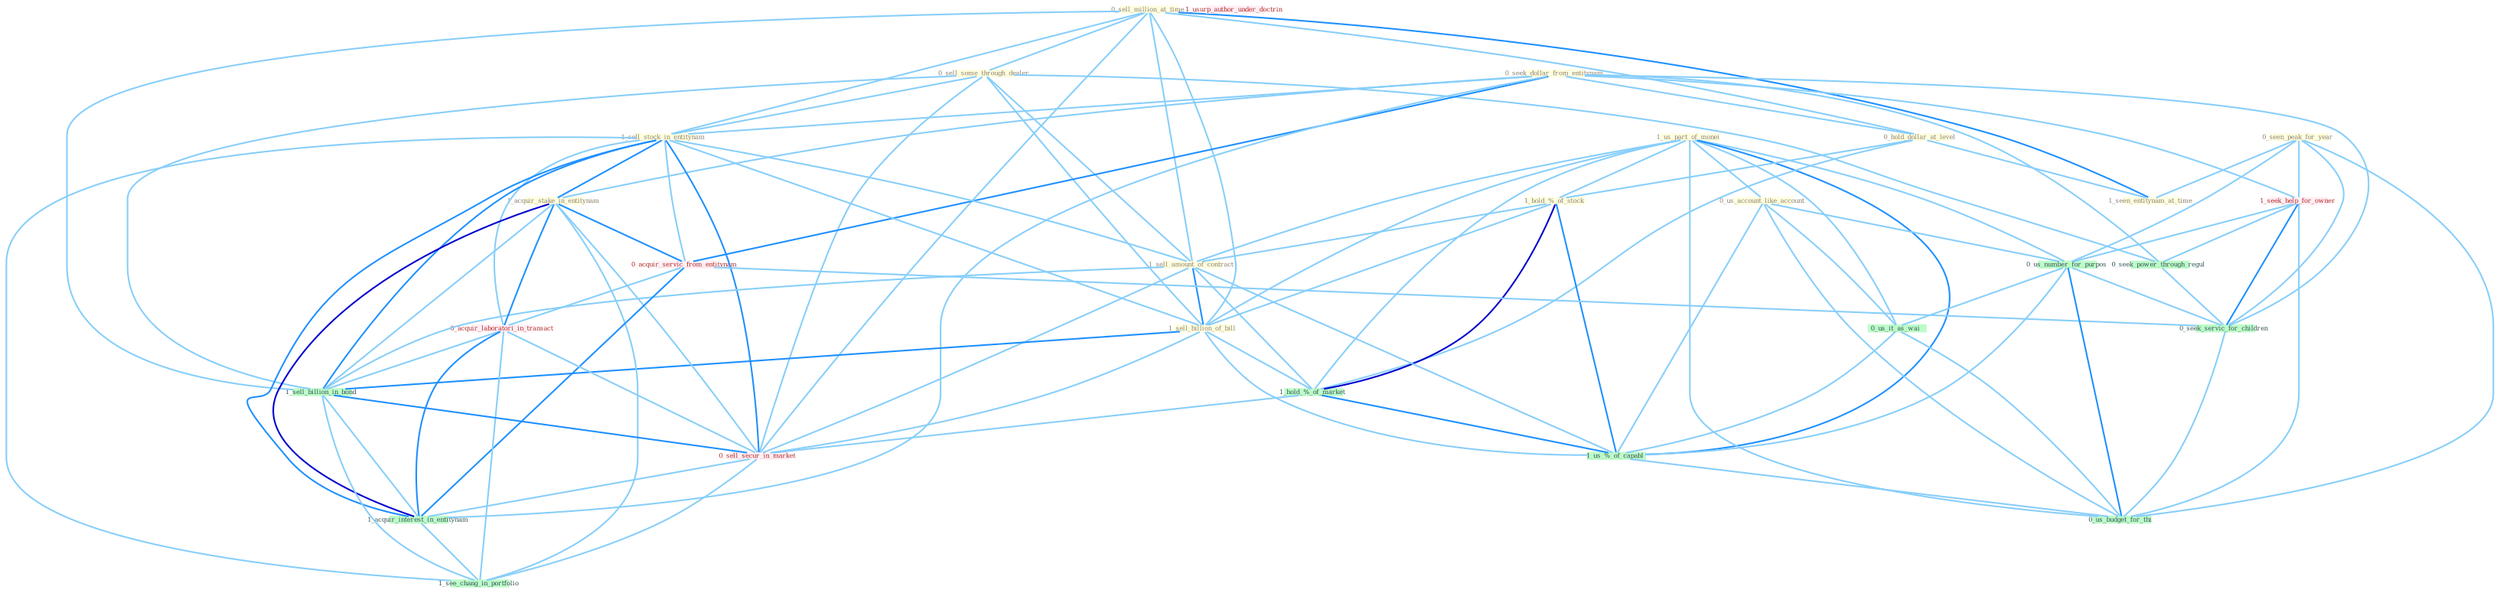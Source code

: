Graph G{ 
    node
    [shape=polygon,style=filled,width=.5,height=.06,color="#BDFCC9",fixedsize=true,fontsize=4,
    fontcolor="#2f4f4f"];
    {node
    [color="#ffffe0", fontcolor="#8b7d6b"] "0_sell_million_at_time " "0_sell_some_through_dealer " "1_us_part_of_monei " "0_seek_dollar_from_entitynam " "1_sell_stock_in_entitynam " "0_hold_dollar_at_level " "0_seen_peak_for_year " "1_hold_%_of_stock " "1_sell_amount_of_contract " "1_sell_billion_of_bill " "1_seen_entitynam_at_time " "0_us_account_like_account " "1_acquir_stake_in_entitynam "}
{node [color="#fff0f5", fontcolor="#b22222"] "1_seek_help_for_owner " "0_acquir_servic_from_entitynam " "0_acquir_laboratori_in_transact " "1_usurp_author_under_doctrin " "0_sell_secur_in_market "}
edge [color="#B0E2FF"];

	"0_sell_million_at_time " -- "0_sell_some_through_dealer " [w="1", color="#87cefa" ];
	"0_sell_million_at_time " -- "1_sell_stock_in_entitynam " [w="1", color="#87cefa" ];
	"0_sell_million_at_time " -- "0_hold_dollar_at_level " [w="1", color="#87cefa" ];
	"0_sell_million_at_time " -- "1_sell_amount_of_contract " [w="1", color="#87cefa" ];
	"0_sell_million_at_time " -- "1_sell_billion_of_bill " [w="1", color="#87cefa" ];
	"0_sell_million_at_time " -- "1_seen_entitynam_at_time " [w="2", color="#1e90ff" , len=0.8];
	"0_sell_million_at_time " -- "1_sell_billion_in_bond " [w="1", color="#87cefa" ];
	"0_sell_million_at_time " -- "0_sell_secur_in_market " [w="1", color="#87cefa" ];
	"0_sell_some_through_dealer " -- "1_sell_stock_in_entitynam " [w="1", color="#87cefa" ];
	"0_sell_some_through_dealer " -- "1_sell_amount_of_contract " [w="1", color="#87cefa" ];
	"0_sell_some_through_dealer " -- "1_sell_billion_of_bill " [w="1", color="#87cefa" ];
	"0_sell_some_through_dealer " -- "0_seek_power_through_regul " [w="1", color="#87cefa" ];
	"0_sell_some_through_dealer " -- "1_sell_billion_in_bond " [w="1", color="#87cefa" ];
	"0_sell_some_through_dealer " -- "0_sell_secur_in_market " [w="1", color="#87cefa" ];
	"1_us_part_of_monei " -- "1_hold_%_of_stock " [w="1", color="#87cefa" ];
	"1_us_part_of_monei " -- "1_sell_amount_of_contract " [w="1", color="#87cefa" ];
	"1_us_part_of_monei " -- "1_sell_billion_of_bill " [w="1", color="#87cefa" ];
	"1_us_part_of_monei " -- "0_us_account_like_account " [w="1", color="#87cefa" ];
	"1_us_part_of_monei " -- "1_hold_%_of_market " [w="1", color="#87cefa" ];
	"1_us_part_of_monei " -- "0_us_number_for_purpos " [w="1", color="#87cefa" ];
	"1_us_part_of_monei " -- "0_us_it_as_wai " [w="1", color="#87cefa" ];
	"1_us_part_of_monei " -- "1_us_%_of_capabl " [w="2", color="#1e90ff" , len=0.8];
	"1_us_part_of_monei " -- "0_us_budget_for_thi " [w="1", color="#87cefa" ];
	"0_seek_dollar_from_entitynam " -- "1_sell_stock_in_entitynam " [w="1", color="#87cefa" ];
	"0_seek_dollar_from_entitynam " -- "0_hold_dollar_at_level " [w="1", color="#87cefa" ];
	"0_seek_dollar_from_entitynam " -- "1_acquir_stake_in_entitynam " [w="1", color="#87cefa" ];
	"0_seek_dollar_from_entitynam " -- "1_seek_help_for_owner " [w="1", color="#87cefa" ];
	"0_seek_dollar_from_entitynam " -- "0_acquir_servic_from_entitynam " [w="2", color="#1e90ff" , len=0.8];
	"0_seek_dollar_from_entitynam " -- "0_seek_power_through_regul " [w="1", color="#87cefa" ];
	"0_seek_dollar_from_entitynam " -- "1_acquir_interest_in_entitynam " [w="1", color="#87cefa" ];
	"0_seek_dollar_from_entitynam " -- "0_seek_servic_for_children " [w="1", color="#87cefa" ];
	"1_sell_stock_in_entitynam " -- "1_sell_amount_of_contract " [w="1", color="#87cefa" ];
	"1_sell_stock_in_entitynam " -- "1_sell_billion_of_bill " [w="1", color="#87cefa" ];
	"1_sell_stock_in_entitynam " -- "1_acquir_stake_in_entitynam " [w="2", color="#1e90ff" , len=0.8];
	"1_sell_stock_in_entitynam " -- "0_acquir_servic_from_entitynam " [w="1", color="#87cefa" ];
	"1_sell_stock_in_entitynam " -- "0_acquir_laboratori_in_transact " [w="1", color="#87cefa" ];
	"1_sell_stock_in_entitynam " -- "1_sell_billion_in_bond " [w="2", color="#1e90ff" , len=0.8];
	"1_sell_stock_in_entitynam " -- "0_sell_secur_in_market " [w="2", color="#1e90ff" , len=0.8];
	"1_sell_stock_in_entitynam " -- "1_acquir_interest_in_entitynam " [w="2", color="#1e90ff" , len=0.8];
	"1_sell_stock_in_entitynam " -- "1_see_chang_in_portfolio " [w="1", color="#87cefa" ];
	"0_hold_dollar_at_level " -- "1_hold_%_of_stock " [w="1", color="#87cefa" ];
	"0_hold_dollar_at_level " -- "1_seen_entitynam_at_time " [w="1", color="#87cefa" ];
	"0_hold_dollar_at_level " -- "1_hold_%_of_market " [w="1", color="#87cefa" ];
	"0_seen_peak_for_year " -- "1_seen_entitynam_at_time " [w="1", color="#87cefa" ];
	"0_seen_peak_for_year " -- "1_seek_help_for_owner " [w="1", color="#87cefa" ];
	"0_seen_peak_for_year " -- "0_us_number_for_purpos " [w="1", color="#87cefa" ];
	"0_seen_peak_for_year " -- "0_seek_servic_for_children " [w="1", color="#87cefa" ];
	"0_seen_peak_for_year " -- "0_us_budget_for_thi " [w="1", color="#87cefa" ];
	"1_hold_%_of_stock " -- "1_sell_amount_of_contract " [w="1", color="#87cefa" ];
	"1_hold_%_of_stock " -- "1_sell_billion_of_bill " [w="1", color="#87cefa" ];
	"1_hold_%_of_stock " -- "1_hold_%_of_market " [w="3", color="#0000cd" , len=0.6];
	"1_hold_%_of_stock " -- "1_us_%_of_capabl " [w="2", color="#1e90ff" , len=0.8];
	"1_sell_amount_of_contract " -- "1_sell_billion_of_bill " [w="2", color="#1e90ff" , len=0.8];
	"1_sell_amount_of_contract " -- "1_hold_%_of_market " [w="1", color="#87cefa" ];
	"1_sell_amount_of_contract " -- "1_sell_billion_in_bond " [w="1", color="#87cefa" ];
	"1_sell_amount_of_contract " -- "1_us_%_of_capabl " [w="1", color="#87cefa" ];
	"1_sell_amount_of_contract " -- "0_sell_secur_in_market " [w="1", color="#87cefa" ];
	"1_sell_billion_of_bill " -- "1_hold_%_of_market " [w="1", color="#87cefa" ];
	"1_sell_billion_of_bill " -- "1_sell_billion_in_bond " [w="2", color="#1e90ff" , len=0.8];
	"1_sell_billion_of_bill " -- "1_us_%_of_capabl " [w="1", color="#87cefa" ];
	"1_sell_billion_of_bill " -- "0_sell_secur_in_market " [w="1", color="#87cefa" ];
	"0_us_account_like_account " -- "0_us_number_for_purpos " [w="1", color="#87cefa" ];
	"0_us_account_like_account " -- "0_us_it_as_wai " [w="1", color="#87cefa" ];
	"0_us_account_like_account " -- "1_us_%_of_capabl " [w="1", color="#87cefa" ];
	"0_us_account_like_account " -- "0_us_budget_for_thi " [w="1", color="#87cefa" ];
	"1_acquir_stake_in_entitynam " -- "0_acquir_servic_from_entitynam " [w="2", color="#1e90ff" , len=0.8];
	"1_acquir_stake_in_entitynam " -- "0_acquir_laboratori_in_transact " [w="2", color="#1e90ff" , len=0.8];
	"1_acquir_stake_in_entitynam " -- "1_sell_billion_in_bond " [w="1", color="#87cefa" ];
	"1_acquir_stake_in_entitynam " -- "0_sell_secur_in_market " [w="1", color="#87cefa" ];
	"1_acquir_stake_in_entitynam " -- "1_acquir_interest_in_entitynam " [w="3", color="#0000cd" , len=0.6];
	"1_acquir_stake_in_entitynam " -- "1_see_chang_in_portfolio " [w="1", color="#87cefa" ];
	"1_seek_help_for_owner " -- "0_seek_power_through_regul " [w="1", color="#87cefa" ];
	"1_seek_help_for_owner " -- "0_us_number_for_purpos " [w="1", color="#87cefa" ];
	"1_seek_help_for_owner " -- "0_seek_servic_for_children " [w="2", color="#1e90ff" , len=0.8];
	"1_seek_help_for_owner " -- "0_us_budget_for_thi " [w="1", color="#87cefa" ];
	"0_acquir_servic_from_entitynam " -- "0_acquir_laboratori_in_transact " [w="1", color="#87cefa" ];
	"0_acquir_servic_from_entitynam " -- "1_acquir_interest_in_entitynam " [w="2", color="#1e90ff" , len=0.8];
	"0_acquir_servic_from_entitynam " -- "0_seek_servic_for_children " [w="1", color="#87cefa" ];
	"1_hold_%_of_market " -- "1_us_%_of_capabl " [w="2", color="#1e90ff" , len=0.8];
	"1_hold_%_of_market " -- "0_sell_secur_in_market " [w="1", color="#87cefa" ];
	"0_seek_power_through_regul " -- "0_seek_servic_for_children " [w="1", color="#87cefa" ];
	"0_us_number_for_purpos " -- "0_us_it_as_wai " [w="1", color="#87cefa" ];
	"0_us_number_for_purpos " -- "1_us_%_of_capabl " [w="1", color="#87cefa" ];
	"0_us_number_for_purpos " -- "0_seek_servic_for_children " [w="1", color="#87cefa" ];
	"0_us_number_for_purpos " -- "0_us_budget_for_thi " [w="2", color="#1e90ff" , len=0.8];
	"0_acquir_laboratori_in_transact " -- "1_sell_billion_in_bond " [w="1", color="#87cefa" ];
	"0_acquir_laboratori_in_transact " -- "0_sell_secur_in_market " [w="1", color="#87cefa" ];
	"0_acquir_laboratori_in_transact " -- "1_acquir_interest_in_entitynam " [w="2", color="#1e90ff" , len=0.8];
	"0_acquir_laboratori_in_transact " -- "1_see_chang_in_portfolio " [w="1", color="#87cefa" ];
	"1_sell_billion_in_bond " -- "0_sell_secur_in_market " [w="2", color="#1e90ff" , len=0.8];
	"1_sell_billion_in_bond " -- "1_acquir_interest_in_entitynam " [w="1", color="#87cefa" ];
	"1_sell_billion_in_bond " -- "1_see_chang_in_portfolio " [w="1", color="#87cefa" ];
	"0_us_it_as_wai " -- "1_us_%_of_capabl " [w="1", color="#87cefa" ];
	"0_us_it_as_wai " -- "0_us_budget_for_thi " [w="1", color="#87cefa" ];
	"1_us_%_of_capabl " -- "0_us_budget_for_thi " [w="1", color="#87cefa" ];
	"0_sell_secur_in_market " -- "1_acquir_interest_in_entitynam " [w="1", color="#87cefa" ];
	"0_sell_secur_in_market " -- "1_see_chang_in_portfolio " [w="1", color="#87cefa" ];
	"1_acquir_interest_in_entitynam " -- "1_see_chang_in_portfolio " [w="1", color="#87cefa" ];
	"0_seek_servic_for_children " -- "0_us_budget_for_thi " [w="1", color="#87cefa" ];
}